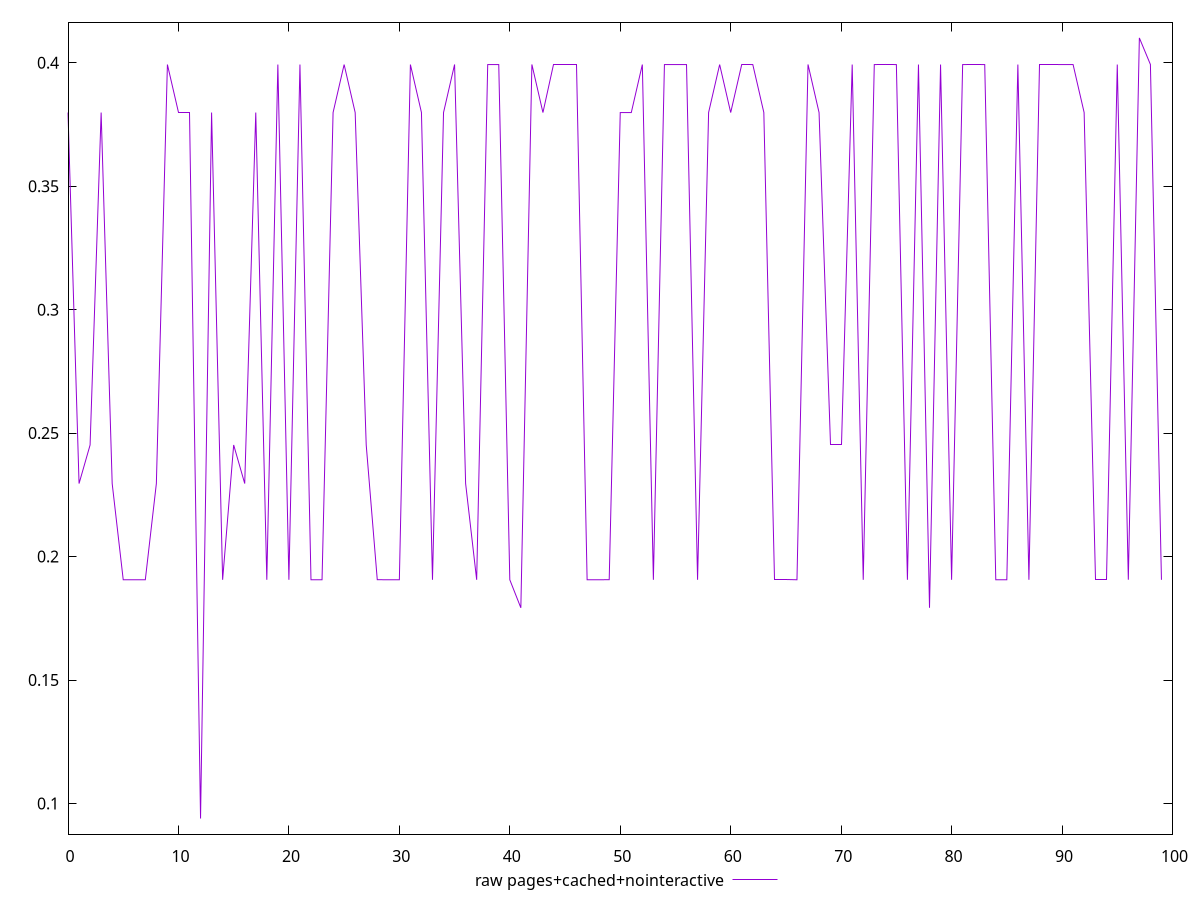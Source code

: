 $_rawPagesCachedNointeractive <<EOF
0.37983069101969397
0.2295665011935764
0.2451891816457113
0.3798331866794162
0.2295630289713542
0.19059801885816788
0.19060073153177898
0.19060366121927896
0.2295659586588542
0.3992684213850233
0.3798183212280273
0.3798183212280273
0.09390992567274305
0.37982700178358286
0.19060170809427898
0.24519786220126685
0.22956910536024308
0.37982971445719393
0.19060366121927896
0.3992684213850233
0.19060366121927896
0.39926581721835663
0.19059552319844564
0.19060073153177898
0.37982971445719393
0.3992685298919677
0.3798183212280273
0.2451911347707113
0.1906316560109457
0.19060073153177898
0.19059552319844564
0.3992652746836344
0.37984924570719386
0.19060073153177898
0.37982700178358286
0.39929055680168984
0.2295603162977431
0.19059552319844564
0.39925713666280105
0.3992685298919677
0.19060366121927896
0.17924539693196617
0.39929934586418986
0.3798183212280273
0.3992684213850233
0.3992684213850233
0.3992684213850233
0.19059552319844564
0.19060073153177898
0.19063154750400124
0.37982700178358286
0.37982450612386065
0.3992633215586344
0.19058933830261232
0.3992652746836344
0.39925963232252326
0.3992652746836344
0.19059801885816788
0.37985792626274945
0.3992652746836344
0.37982450612386065
0.39929934586418986
0.3992684213850233
0.37984924570719386
0.19062644767761236
0.19062644767761236
0.19060366121927896
0.39929934586418986
0.37983568233913845
0.24519438997904464
0.24519438997904464
0.39926234499613433
0.19060366121927896
0.39926581721835663
0.3993019500308565
0.3992652746836344
0.19060073153177898
0.3992685298919677
0.17925679016113286
0.39926234499613433
0.19060680792066786
0.39925963232252326
0.39929934586418986
0.39926234499613433
0.1906039867401123
0.19060170809427898
0.39925963232252326
0.19060691642761232
0.3992932694753009
0.3992932694753009
0.3992684213850233
0.3992685298919677
0.379832644144694
0.19059552319844564
0.19059552319844564
0.3992684213850233
0.1906316560109457
0.410057782491048
0.39929934586418986
0.19059552319844564
EOF
set key outside below
set terminal pngcairo
set output "report_00005_2020-11-02T22-26-11.212Z/cumulative-layout-shift/pages+cached+nointeractive//raw.png"
set yrange [0.08758696853637694:0.4163807396274141]
plot $_rawPagesCachedNointeractive title "raw pages+cached+nointeractive" with line ,